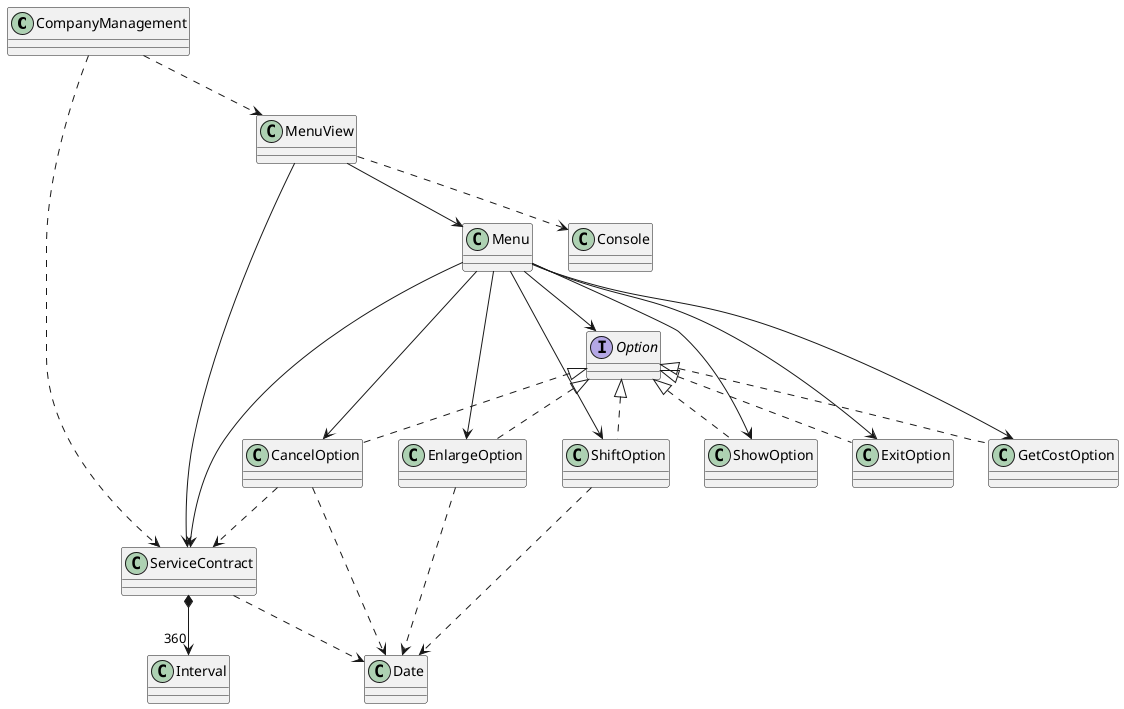 @startuml
class CompanyManagement
class ServiceContract
class MenuView
class Menu
class CancelOption
class ShowOption
class ExitOption
class EnlargeOption
class ShiftOption
class GetCostOption

class Date
class Console
class Interval

interface Option


CompanyManagement ..> ServiceContract
CompanyManagement ..> MenuView

ServiceContract ..> Date
ServiceContract *--> "360" Interval

MenuView --> ServiceContract
MenuView --> Menu
MenuView ..> Console

CancelOption ..> Date
CancelOption ..> ServiceContract

EnlargeOption ..> Date
ShiftOption ..> Date

Menu --> ServiceContract
Menu --> Option
Menu --> CancelOption
Menu --> EnlargeOption
Menu --> ExitOption
Menu --> GetCostOption
Menu --> ShiftOption
Menu --> ShowOption

Option <|.. CancelOption
Option <|.. EnlargeOption
Option <|.. ExitOption
Option <|.. GetCostOption
Option <|.. ShiftOption
Option <|.. ShowOption


@enduml
